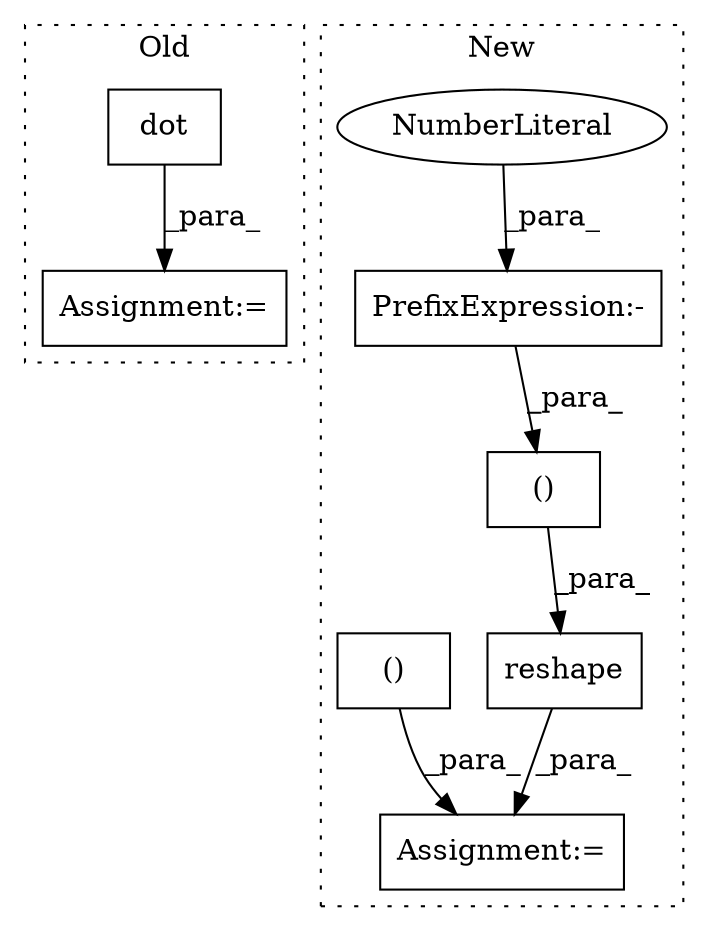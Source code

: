 digraph G {
subgraph cluster0 {
1 [label="dot" a="32" s="8601,8617" l="4,1" shape="box"];
7 [label="Assignment:=" a="7" s="8580" l="1" shape="box"];
label = "Old";
style="dotted";
}
subgraph cluster1 {
2 [label="reshape" a="32" s="8598,8637" l="8,2" shape="box"];
3 [label="Assignment:=" a="7" s="8580" l="1" shape="box"];
4 [label="()" a="106" s="8621" l="16" shape="box"];
5 [label="PrefixExpression:-" a="38" s="8621" l="1" shape="box"];
6 [label="NumberLiteral" a="34" s="8622" l="1" shape="ellipse"];
8 [label="()" a="106" s="8673" l="16" shape="box"];
label = "New";
style="dotted";
}
1 -> 7 [label="_para_"];
2 -> 3 [label="_para_"];
4 -> 2 [label="_para_"];
5 -> 4 [label="_para_"];
6 -> 5 [label="_para_"];
8 -> 3 [label="_para_"];
}